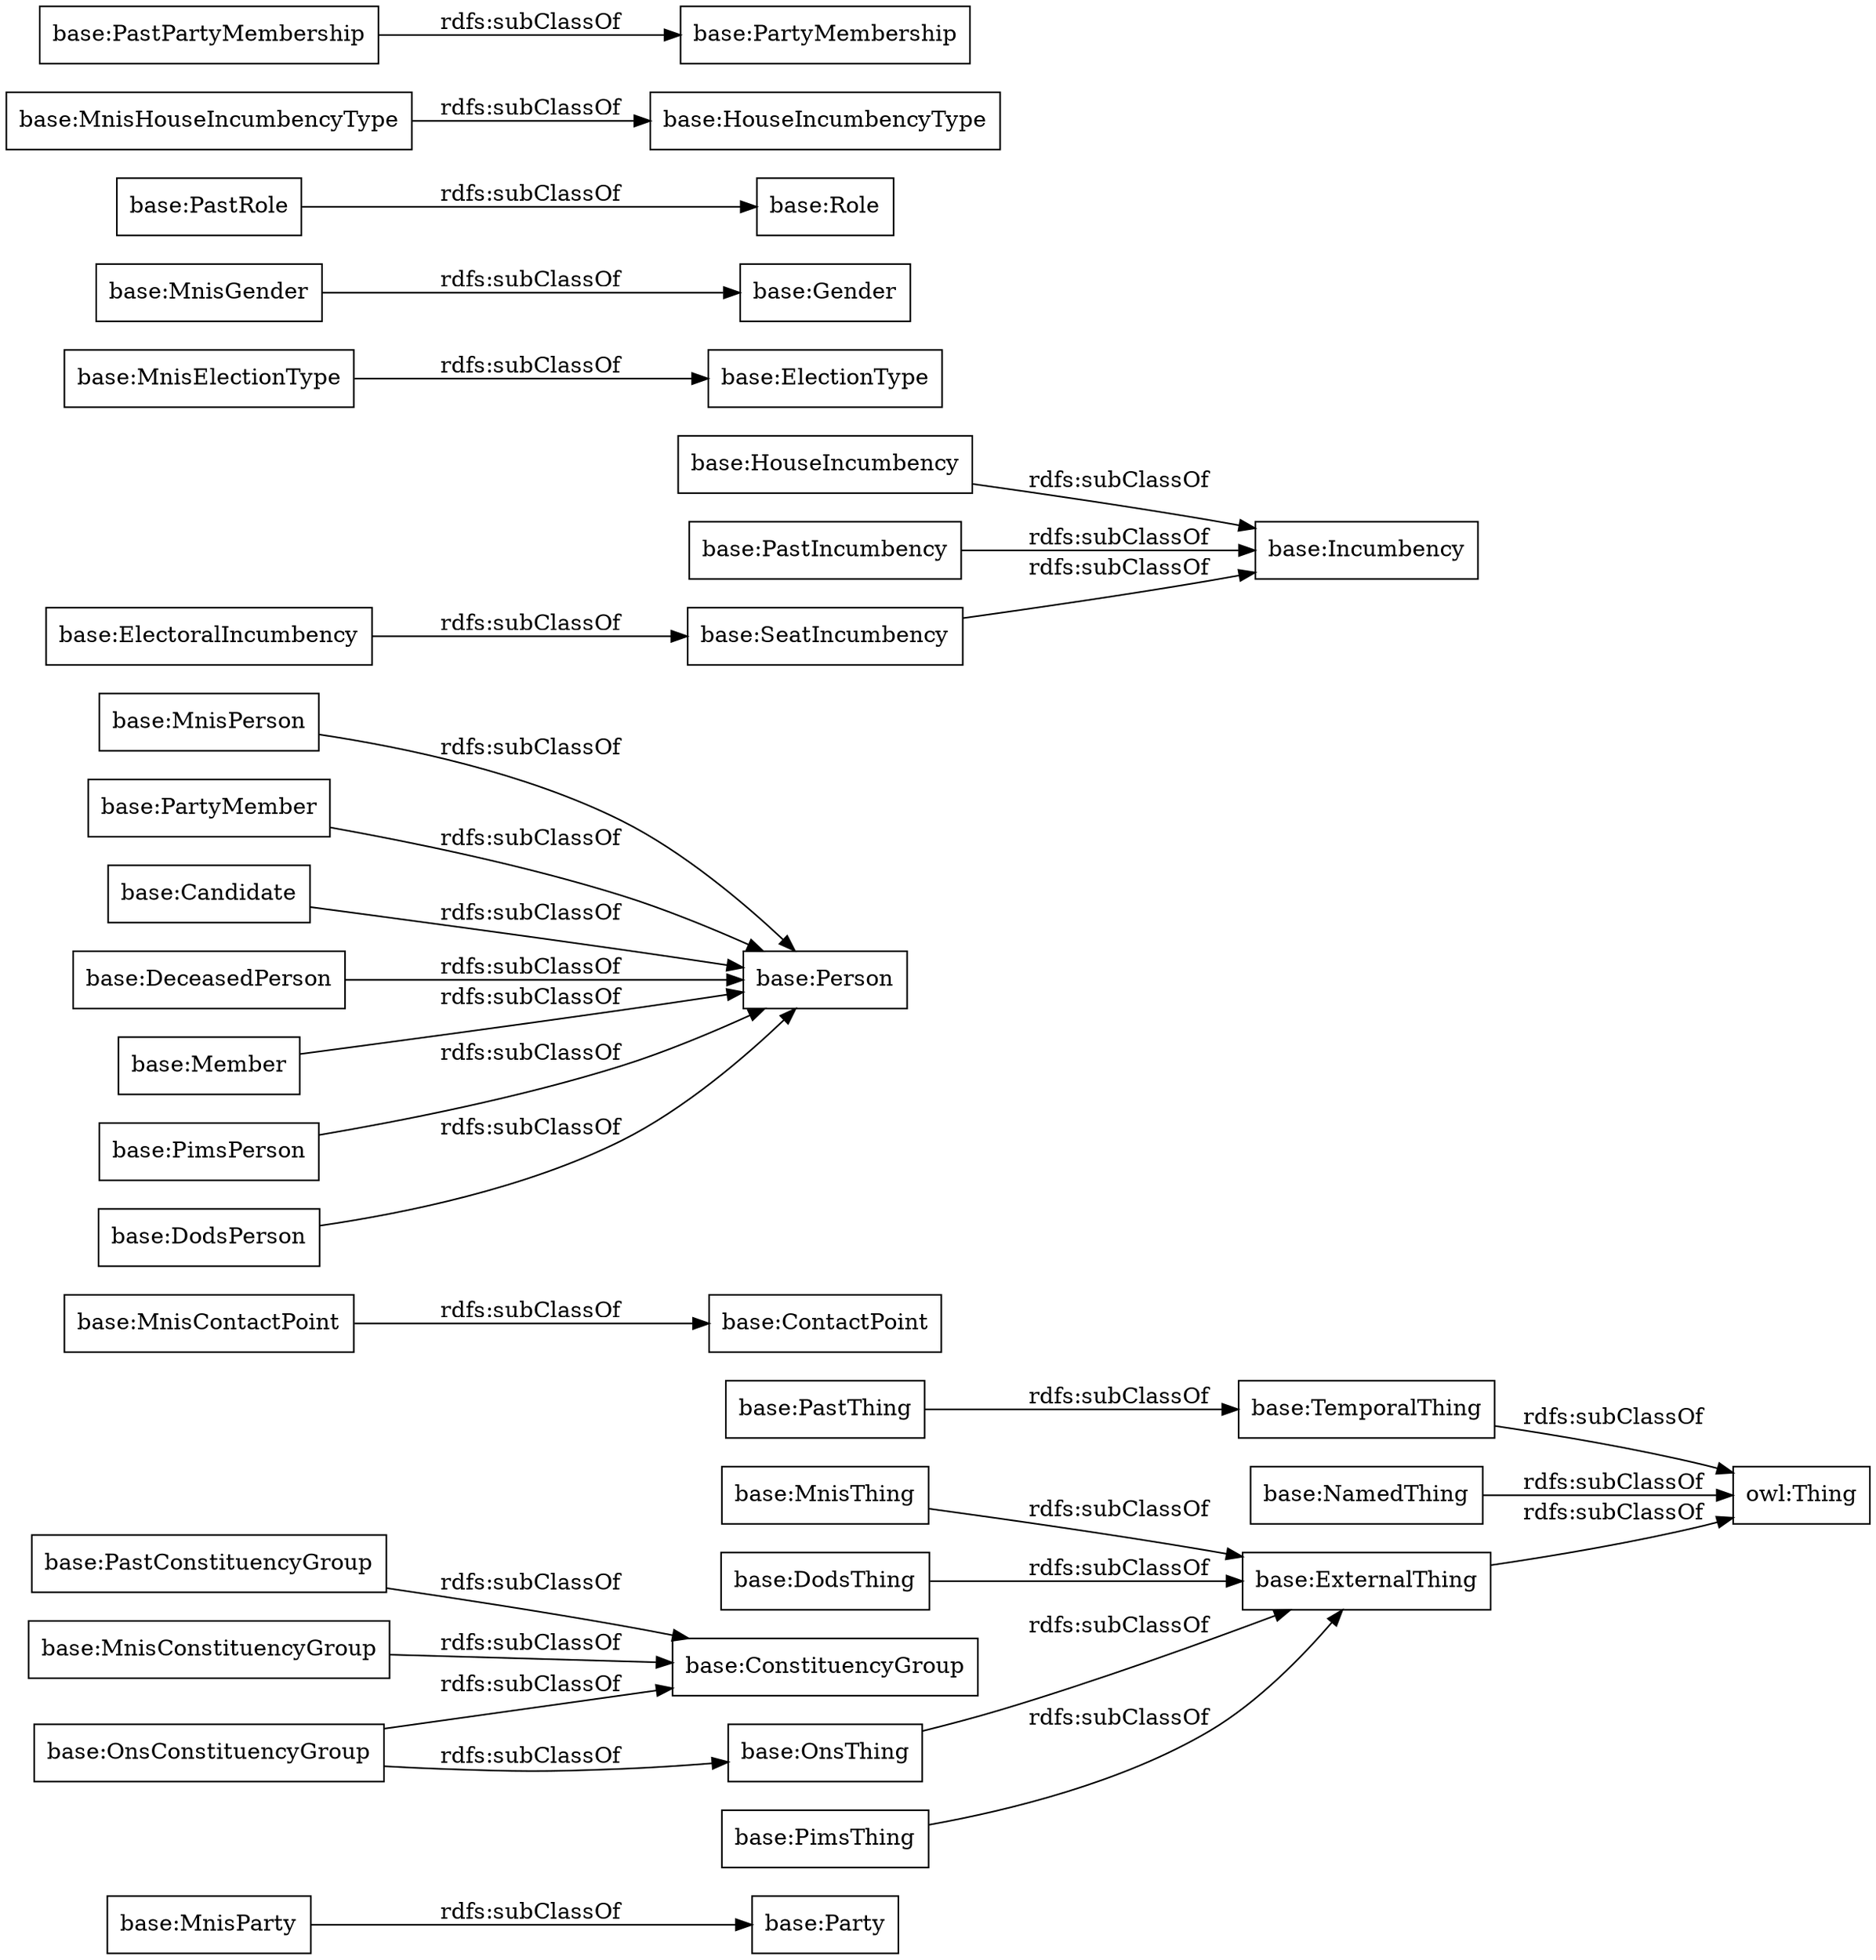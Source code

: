 digraph ar2dtool_diagram { 
rankdir=LR;
size="1000"
node [shape = rectangle, color="black"]; "base:Party" "base:MnisThing" "base:ContactPoint" "base:MnisPerson" "base:OnsThing" "base:HouseIncumbency" "base:NamedThing" "base:Incumbency" "base:PastThing" "base:PartyMember" "base:MnisConstituencyGroup" "base:TemporalThing" "base:PastIncumbency" "base:Candidate" "base:DeceasedPerson" "base:OnsConstituencyGroup" "base:Member" "base:PimsThing" "base:ElectionType" "base:PimsPerson" "base:Gender" "base:Role" "base:Person" "base:DodsThing" "base:MnisContactPoint" "base:MnisHouseIncumbencyType" "base:ElectoralIncumbency" "base:MnisParty" "base:PastRole" "base:SeatIncumbency" "base:PastPartyMembership" "base:ConstituencyGroup" "base:MnisGender" "base:HouseIncumbencyType" "base:ExternalThing" "base:PastConstituencyGroup" "base:MnisElectionType" "base:PartyMembership" "base:DodsPerson" ; /*classes style*/
	"base:HouseIncumbency" -> "base:Incumbency" [ label = "rdfs:subClassOf" ];
	"base:MnisGender" -> "base:Gender" [ label = "rdfs:subClassOf" ];
	"base:OnsConstituencyGroup" -> "base:OnsThing" [ label = "rdfs:subClassOf" ];
	"base:OnsConstituencyGroup" -> "base:ConstituencyGroup" [ label = "rdfs:subClassOf" ];
	"base:DodsThing" -> "base:ExternalThing" [ label = "rdfs:subClassOf" ];
	"base:NamedThing" -> "owl:Thing" [ label = "rdfs:subClassOf" ];
	"base:MnisElectionType" -> "base:ElectionType" [ label = "rdfs:subClassOf" ];
	"base:ElectoralIncumbency" -> "base:SeatIncumbency" [ label = "rdfs:subClassOf" ];
	"base:MnisContactPoint" -> "base:ContactPoint" [ label = "rdfs:subClassOf" ];
	"base:MnisHouseIncumbencyType" -> "base:HouseIncumbencyType" [ label = "rdfs:subClassOf" ];
	"base:MnisConstituencyGroup" -> "base:ConstituencyGroup" [ label = "rdfs:subClassOf" ];
	"base:OnsThing" -> "base:ExternalThing" [ label = "rdfs:subClassOf" ];
	"base:PimsThing" -> "base:ExternalThing" [ label = "rdfs:subClassOf" ];
	"base:PastRole" -> "base:Role" [ label = "rdfs:subClassOf" ];
	"base:PastIncumbency" -> "base:Incumbency" [ label = "rdfs:subClassOf" ];
	"base:DodsPerson" -> "base:Person" [ label = "rdfs:subClassOf" ];
	"base:TemporalThing" -> "owl:Thing" [ label = "rdfs:subClassOf" ];
	"base:DeceasedPerson" -> "base:Person" [ label = "rdfs:subClassOf" ];
	"base:MnisThing" -> "base:ExternalThing" [ label = "rdfs:subClassOf" ];
	"base:ExternalThing" -> "owl:Thing" [ label = "rdfs:subClassOf" ];
	"base:PastThing" -> "base:TemporalThing" [ label = "rdfs:subClassOf" ];
	"base:PastPartyMembership" -> "base:PartyMembership" [ label = "rdfs:subClassOf" ];
	"base:MnisPerson" -> "base:Person" [ label = "rdfs:subClassOf" ];
	"base:Candidate" -> "base:Person" [ label = "rdfs:subClassOf" ];
	"base:MnisParty" -> "base:Party" [ label = "rdfs:subClassOf" ];
	"base:PastConstituencyGroup" -> "base:ConstituencyGroup" [ label = "rdfs:subClassOf" ];
	"base:Member" -> "base:Person" [ label = "rdfs:subClassOf" ];
	"base:SeatIncumbency" -> "base:Incumbency" [ label = "rdfs:subClassOf" ];
	"base:PartyMember" -> "base:Person" [ label = "rdfs:subClassOf" ];
	"base:PimsPerson" -> "base:Person" [ label = "rdfs:subClassOf" ];

}

